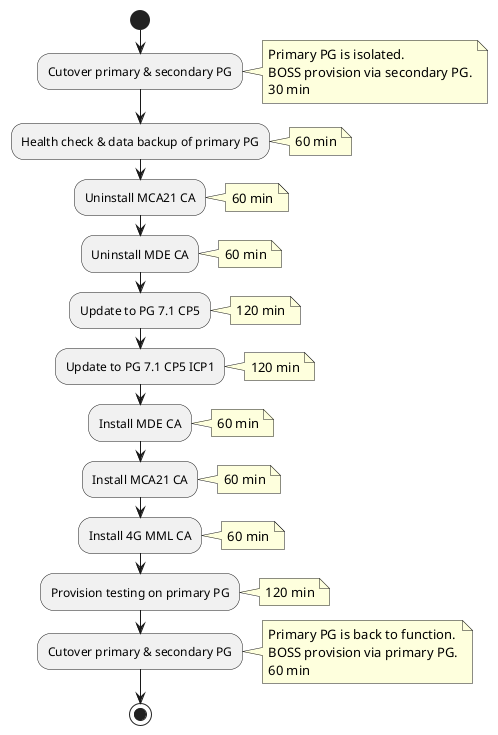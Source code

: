 @startuml
start

:Cutover primary & secondary PG;
note right
Primary PG is isolated.
BOSS provision via secondary PG.
30 min
end note
:Health check & data backup of primary PG;
note right
60 min
end note
:Uninstall MCA21 CA;
note right
60 min
end note
:Uninstall MDE CA;
note right
60 min
end note
:Update to PG 7.1 CP5;
note right
120 min
end note
:Update to PG 7.1 CP5 ICP1;
note right
120 min
end note
:Install MDE CA;
note right
60 min
end note
:Install MCA21 CA;
note right
60 min
end note
:Install 4G MML CA;
note right
60 min
end note
:Provision testing on primary PG;
note right
120 min
end note
:Cutover primary & secondary PG;
note right
Primary PG is back to function.
BOSS provision via primary PG.
60 min
end note
stop
@enduml